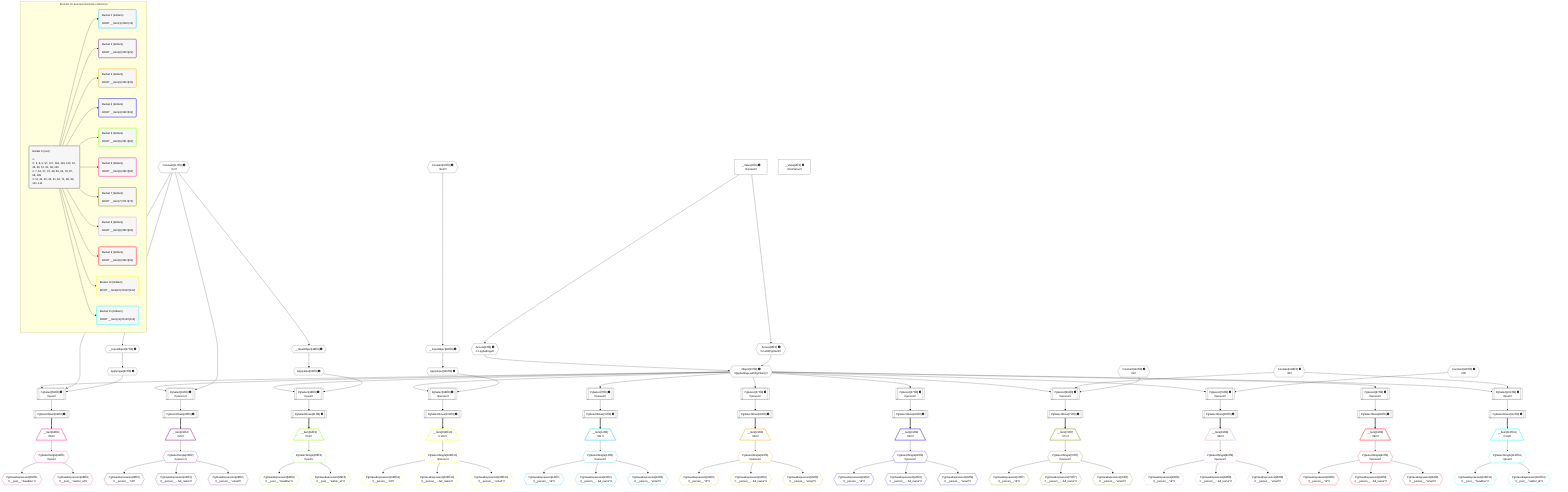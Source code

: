 %%{init: {'themeVariables': { 'fontSize': '12px'}}}%%
graph TD
    classDef path fill:#eee,stroke:#000,color:#000
    classDef plan fill:#fff,stroke-width:1px,color:#000
    classDef itemplan fill:#fff,stroke-width:2px,color:#000
    classDef unbatchedplan fill:#dff,stroke-width:1px,color:#000
    classDef sideeffectplan fill:#fcc,stroke-width:2px,color:#000
    classDef bucket fill:#f6f6f6,color:#000,stroke-width:2px,text-align:left


    %% plan dependencies
    PgSelect48[["PgSelect[48∈0] ➊<br />ᐸpostᐳ"]]:::plan
    Object10{{"Object[10∈0] ➊<br />ᐸ{pgSettings,withPgClient}ᐳ"}}:::plan
    ApplyInput50{{"ApplyInput[50∈0] ➊"}}:::plan
    Object10 & ApplyInput50 --> PgSelect48
    PgSelect59[["PgSelect[59∈0] ➊<br />ᐸpostᐳ"]]:::plan
    Constant117{{"Constant[117∈0] ➊<br />ᐸ2ᐳ"}}:::plan
    ApplyInput61{{"ApplyInput[61∈0] ➊"}}:::plan
    Object10 & Constant117 & ApplyInput61 --> PgSelect59
    PgSelect98[["PgSelect[98∈0] ➊<br />ᐸpersonᐳ"]]:::plan
    ApplyInput100{{"ApplyInput[100∈0] ➊"}}:::plan
    Object10 & ApplyInput100 --> PgSelect98
    PgSelect7[["PgSelect[7∈0] ➊<br />ᐸpersonᐳ"]]:::plan
    Object10 --> PgSelect7
    PgSelect18[["PgSelect[18∈0] ➊<br />ᐸpersonᐳ"]]:::plan
    Object10 & Constant117 --> PgSelect18
    PgSelect27[["PgSelect[27∈0] ➊<br />ᐸpersonᐳ"]]:::plan
    Object10 --> PgSelect27
    PgSelect37[["PgSelect[37∈0] ➊<br />ᐸpersonᐳ"]]:::plan
    Object10 --> PgSelect37
    PgSelect69[["PgSelect[69∈0] ➊<br />ᐸpersonᐳ"]]:::plan
    Constant118{{"Constant[118∈0] ➊<br />ᐸ3ᐳ"}}:::plan
    Constant119{{"Constant[119∈0] ➊<br />ᐸ1ᐳ"}}:::plan
    Object10 & Constant118 & Constant119 --> PgSelect69
    PgSelect78[["PgSelect[78∈0] ➊<br />ᐸpersonᐳ"]]:::plan
    Constant120{{"Constant[120∈0] ➊<br />ᐸ0ᐳ"}}:::plan
    Object10 & Constant120 --> PgSelect78
    PgSelect87[["PgSelect[87∈0] ➊<br />ᐸpersonᐳ"]]:::plan
    Object10 --> PgSelect87
    PgSelect109[["PgSelect[109∈0] ➊<br />ᐸpostᐳ"]]:::plan
    Object10 & Constant118 --> PgSelect109
    Access8{{"Access[8∈0] ➊<br />ᐸ2.pgSettingsᐳ"}}:::plan
    Access9{{"Access[9∈0] ➊<br />ᐸ2.withPgClientᐳ"}}:::plan
    Access8 & Access9 --> Object10
    __InputObject46{{"__InputObject[46∈0] ➊"}}:::plan
    Constant117 --> __InputObject46
    __InputObject57{{"__InputObject[57∈0] ➊"}}:::plan
    Constant117 --> __InputObject57
    __InputObject96{{"__InputObject[96∈0] ➊"}}:::plan
    Constant97{{"Constant[97∈0] ➊<br />ᐸnullᐳ"}}:::plan
    Constant97 --> __InputObject96
    __Value2["__Value[2∈0] ➊<br />ᐸcontextᐳ"]:::plan
    __Value2 --> Access8
    __Value2 --> Access9
    PgSelectRows11[["PgSelectRows[11∈0] ➊"]]:::plan
    PgSelect7 --> PgSelectRows11
    PgSelectRows20[["PgSelectRows[20∈0] ➊"]]:::plan
    PgSelect18 --> PgSelectRows20
    PgSelectRows30[["PgSelectRows[30∈0] ➊"]]:::plan
    PgSelect27 --> PgSelectRows30
    PgSelectRows40[["PgSelectRows[40∈0] ➊"]]:::plan
    PgSelect37 --> PgSelectRows40
    __InputObject46 --> ApplyInput50
    PgSelectRows51[["PgSelectRows[51∈0] ➊"]]:::plan
    PgSelect48 --> PgSelectRows51
    __InputObject57 --> ApplyInput61
    PgSelectRows62[["PgSelectRows[62∈0] ➊"]]:::plan
    PgSelect59 --> PgSelectRows62
    PgSelectRows71[["PgSelectRows[71∈0] ➊"]]:::plan
    PgSelect69 --> PgSelectRows71
    PgSelectRows80[["PgSelectRows[80∈0] ➊"]]:::plan
    PgSelect78 --> PgSelectRows80
    PgSelectRows90[["PgSelectRows[90∈0] ➊"]]:::plan
    PgSelect87 --> PgSelectRows90
    __InputObject96 --> ApplyInput100
    PgSelectRows101[["PgSelectRows[101∈0] ➊"]]:::plan
    PgSelect98 --> PgSelectRows101
    PgSelectRows112[["PgSelectRows[112∈0] ➊"]]:::plan
    PgSelect109 --> PgSelectRows112
    __Value4["__Value[4∈0] ➊<br />ᐸrootValueᐳ"]:::plan
    __Item12[/"__Item[12∈1]<br />ᐸ11ᐳ"\]:::itemplan
    PgSelectRows11 ==> __Item12
    PgSelectSingle13{{"PgSelectSingle[13∈1]<br />ᐸpersonᐳ"}}:::plan
    __Item12 --> PgSelectSingle13
    PgClassExpression14{{"PgClassExpression[14∈1]<br />ᐸ__person__.”id”ᐳ"}}:::plan
    PgSelectSingle13 --> PgClassExpression14
    PgClassExpression15{{"PgClassExpression[15∈1]<br />ᐸ__person__...full_name”ᐳ"}}:::plan
    PgSelectSingle13 --> PgClassExpression15
    PgClassExpression16{{"PgClassExpression[16∈1]<br />ᐸ__person__.”email”ᐳ"}}:::plan
    PgSelectSingle13 --> PgClassExpression16
    __Item21[/"__Item[21∈2]<br />ᐸ20ᐳ"\]:::itemplan
    PgSelectRows20 ==> __Item21
    PgSelectSingle22{{"PgSelectSingle[22∈2]<br />ᐸpersonᐳ"}}:::plan
    __Item21 --> PgSelectSingle22
    PgClassExpression23{{"PgClassExpression[23∈2]<br />ᐸ__person__.”id”ᐳ"}}:::plan
    PgSelectSingle22 --> PgClassExpression23
    PgClassExpression24{{"PgClassExpression[24∈2]<br />ᐸ__person__...full_name”ᐳ"}}:::plan
    PgSelectSingle22 --> PgClassExpression24
    PgClassExpression25{{"PgClassExpression[25∈2]<br />ᐸ__person__.”email”ᐳ"}}:::plan
    PgSelectSingle22 --> PgClassExpression25
    __Item31[/"__Item[31∈3]<br />ᐸ30ᐳ"\]:::itemplan
    PgSelectRows30 ==> __Item31
    PgSelectSingle32{{"PgSelectSingle[32∈3]<br />ᐸpersonᐳ"}}:::plan
    __Item31 --> PgSelectSingle32
    PgClassExpression33{{"PgClassExpression[33∈3]<br />ᐸ__person__.”id”ᐳ"}}:::plan
    PgSelectSingle32 --> PgClassExpression33
    PgClassExpression34{{"PgClassExpression[34∈3]<br />ᐸ__person__...full_name”ᐳ"}}:::plan
    PgSelectSingle32 --> PgClassExpression34
    PgClassExpression35{{"PgClassExpression[35∈3]<br />ᐸ__person__.”email”ᐳ"}}:::plan
    PgSelectSingle32 --> PgClassExpression35
    __Item41[/"__Item[41∈4]<br />ᐸ40ᐳ"\]:::itemplan
    PgSelectRows40 ==> __Item41
    PgSelectSingle42{{"PgSelectSingle[42∈4]<br />ᐸpersonᐳ"}}:::plan
    __Item41 --> PgSelectSingle42
    PgClassExpression43{{"PgClassExpression[43∈4]<br />ᐸ__person__.”id”ᐳ"}}:::plan
    PgSelectSingle42 --> PgClassExpression43
    PgClassExpression44{{"PgClassExpression[44∈4]<br />ᐸ__person__...full_name”ᐳ"}}:::plan
    PgSelectSingle42 --> PgClassExpression44
    PgClassExpression45{{"PgClassExpression[45∈4]<br />ᐸ__person__.”email”ᐳ"}}:::plan
    PgSelectSingle42 --> PgClassExpression45
    __Item52[/"__Item[52∈5]<br />ᐸ51ᐳ"\]:::itemplan
    PgSelectRows51 ==> __Item52
    PgSelectSingle53{{"PgSelectSingle[53∈5]<br />ᐸpostᐳ"}}:::plan
    __Item52 --> PgSelectSingle53
    PgClassExpression54{{"PgClassExpression[54∈5]<br />ᐸ__post__.”headline”ᐳ"}}:::plan
    PgSelectSingle53 --> PgClassExpression54
    PgClassExpression55{{"PgClassExpression[55∈5]<br />ᐸ__post__.”author_id”ᐳ"}}:::plan
    PgSelectSingle53 --> PgClassExpression55
    __Item63[/"__Item[63∈6]<br />ᐸ62ᐳ"\]:::itemplan
    PgSelectRows62 ==> __Item63
    PgSelectSingle64{{"PgSelectSingle[64∈6]<br />ᐸpostᐳ"}}:::plan
    __Item63 --> PgSelectSingle64
    PgClassExpression65{{"PgClassExpression[65∈6]<br />ᐸ__post__.”headline”ᐳ"}}:::plan
    PgSelectSingle64 --> PgClassExpression65
    PgClassExpression66{{"PgClassExpression[66∈6]<br />ᐸ__post__.”author_id”ᐳ"}}:::plan
    PgSelectSingle64 --> PgClassExpression66
    __Item72[/"__Item[72∈7]<br />ᐸ71ᐳ"\]:::itemplan
    PgSelectRows71 ==> __Item72
    PgSelectSingle73{{"PgSelectSingle[73∈7]<br />ᐸpersonᐳ"}}:::plan
    __Item72 --> PgSelectSingle73
    PgClassExpression74{{"PgClassExpression[74∈7]<br />ᐸ__person__.”id”ᐳ"}}:::plan
    PgSelectSingle73 --> PgClassExpression74
    PgClassExpression75{{"PgClassExpression[75∈7]<br />ᐸ__person__...full_name”ᐳ"}}:::plan
    PgSelectSingle73 --> PgClassExpression75
    PgClassExpression76{{"PgClassExpression[76∈7]<br />ᐸ__person__.”email”ᐳ"}}:::plan
    PgSelectSingle73 --> PgClassExpression76
    __Item81[/"__Item[81∈8]<br />ᐸ80ᐳ"\]:::itemplan
    PgSelectRows80 ==> __Item81
    PgSelectSingle82{{"PgSelectSingle[82∈8]<br />ᐸpersonᐳ"}}:::plan
    __Item81 --> PgSelectSingle82
    PgClassExpression83{{"PgClassExpression[83∈8]<br />ᐸ__person__.”id”ᐳ"}}:::plan
    PgSelectSingle82 --> PgClassExpression83
    PgClassExpression84{{"PgClassExpression[84∈8]<br />ᐸ__person__...full_name”ᐳ"}}:::plan
    PgSelectSingle82 --> PgClassExpression84
    PgClassExpression85{{"PgClassExpression[85∈8]<br />ᐸ__person__.”email”ᐳ"}}:::plan
    PgSelectSingle82 --> PgClassExpression85
    __Item91[/"__Item[91∈9]<br />ᐸ90ᐳ"\]:::itemplan
    PgSelectRows90 ==> __Item91
    PgSelectSingle92{{"PgSelectSingle[92∈9]<br />ᐸpersonᐳ"}}:::plan
    __Item91 --> PgSelectSingle92
    PgClassExpression93{{"PgClassExpression[93∈9]<br />ᐸ__person__.”id”ᐳ"}}:::plan
    PgSelectSingle92 --> PgClassExpression93
    PgClassExpression94{{"PgClassExpression[94∈9]<br />ᐸ__person__...full_name”ᐳ"}}:::plan
    PgSelectSingle92 --> PgClassExpression94
    PgClassExpression95{{"PgClassExpression[95∈9]<br />ᐸ__person__.”email”ᐳ"}}:::plan
    PgSelectSingle92 --> PgClassExpression95
    __Item102[/"__Item[102∈10]<br />ᐸ101ᐳ"\]:::itemplan
    PgSelectRows101 ==> __Item102
    PgSelectSingle103{{"PgSelectSingle[103∈10]<br />ᐸpersonᐳ"}}:::plan
    __Item102 --> PgSelectSingle103
    PgClassExpression104{{"PgClassExpression[104∈10]<br />ᐸ__person__.”id”ᐳ"}}:::plan
    PgSelectSingle103 --> PgClassExpression104
    PgClassExpression105{{"PgClassExpression[105∈10]<br />ᐸ__person__...full_name”ᐳ"}}:::plan
    PgSelectSingle103 --> PgClassExpression105
    PgClassExpression106{{"PgClassExpression[106∈10]<br />ᐸ__person__.”email”ᐳ"}}:::plan
    PgSelectSingle103 --> PgClassExpression106
    __Item113[/"__Item[113∈11]<br />ᐸ112ᐳ"\]:::itemplan
    PgSelectRows112 ==> __Item113
    PgSelectSingle114{{"PgSelectSingle[114∈11]<br />ᐸpostᐳ"}}:::plan
    __Item113 --> PgSelectSingle114
    PgClassExpression115{{"PgClassExpression[115∈11]<br />ᐸ__post__.”headline”ᐳ"}}:::plan
    PgSelectSingle114 --> PgClassExpression115
    PgClassExpression116{{"PgClassExpression[116∈11]<br />ᐸ__post__.”author_id”ᐳ"}}:::plan
    PgSelectSingle114 --> PgClassExpression116

    %% define steps

    subgraph "Buckets for queries/v4/simple-collections"
    Bucket0("Bucket 0 (root)<br /><br />1: <br />ᐳ: 6, 8, 9, 97, 117, 118, 119, 120, 10, 46, 50, 57, 61, 96, 100<br />2: 7, 18, 27, 37, 48, 59, 69, 78, 87, 98, 109<br />3: 11, 20, 30, 40, 51, 62, 71, 80, 90, 101, 112"):::bucket
    classDef bucket0 stroke:#696969
    class Bucket0,__Value2,__Value4,PgSelect7,Access8,Access9,Object10,PgSelectRows11,PgSelect18,PgSelectRows20,PgSelect27,PgSelectRows30,PgSelect37,PgSelectRows40,__InputObject46,PgSelect48,ApplyInput50,PgSelectRows51,__InputObject57,PgSelect59,ApplyInput61,PgSelectRows62,PgSelect69,PgSelectRows71,PgSelect78,PgSelectRows80,PgSelect87,PgSelectRows90,__InputObject96,Constant97,PgSelect98,ApplyInput100,PgSelectRows101,PgSelect109,PgSelectRows112,Constant117,Constant118,Constant119,Constant120 bucket0
    Bucket1("Bucket 1 (listItem)<br /><br />ROOT __Item{1}ᐸ11ᐳ[12]"):::bucket
    classDef bucket1 stroke:#00bfff
    class Bucket1,__Item12,PgSelectSingle13,PgClassExpression14,PgClassExpression15,PgClassExpression16 bucket1
    Bucket2("Bucket 2 (listItem)<br /><br />ROOT __Item{2}ᐸ20ᐳ[21]"):::bucket
    classDef bucket2 stroke:#7f007f
    class Bucket2,__Item21,PgSelectSingle22,PgClassExpression23,PgClassExpression24,PgClassExpression25 bucket2
    Bucket3("Bucket 3 (listItem)<br /><br />ROOT __Item{3}ᐸ30ᐳ[31]"):::bucket
    classDef bucket3 stroke:#ffa500
    class Bucket3,__Item31,PgSelectSingle32,PgClassExpression33,PgClassExpression34,PgClassExpression35 bucket3
    Bucket4("Bucket 4 (listItem)<br /><br />ROOT __Item{4}ᐸ40ᐳ[41]"):::bucket
    classDef bucket4 stroke:#0000ff
    class Bucket4,__Item41,PgSelectSingle42,PgClassExpression43,PgClassExpression44,PgClassExpression45 bucket4
    Bucket5("Bucket 5 (listItem)<br /><br />ROOT __Item{5}ᐸ51ᐳ[52]"):::bucket
    classDef bucket5 stroke:#7fff00
    class Bucket5,__Item52,PgSelectSingle53,PgClassExpression54,PgClassExpression55 bucket5
    Bucket6("Bucket 6 (listItem)<br /><br />ROOT __Item{6}ᐸ62ᐳ[63]"):::bucket
    classDef bucket6 stroke:#ff1493
    class Bucket6,__Item63,PgSelectSingle64,PgClassExpression65,PgClassExpression66 bucket6
    Bucket7("Bucket 7 (listItem)<br /><br />ROOT __Item{7}ᐸ71ᐳ[72]"):::bucket
    classDef bucket7 stroke:#808000
    class Bucket7,__Item72,PgSelectSingle73,PgClassExpression74,PgClassExpression75,PgClassExpression76 bucket7
    Bucket8("Bucket 8 (listItem)<br /><br />ROOT __Item{8}ᐸ80ᐳ[81]"):::bucket
    classDef bucket8 stroke:#dda0dd
    class Bucket8,__Item81,PgSelectSingle82,PgClassExpression83,PgClassExpression84,PgClassExpression85 bucket8
    Bucket9("Bucket 9 (listItem)<br /><br />ROOT __Item{9}ᐸ90ᐳ[91]"):::bucket
    classDef bucket9 stroke:#ff0000
    class Bucket9,__Item91,PgSelectSingle92,PgClassExpression93,PgClassExpression94,PgClassExpression95 bucket9
    Bucket10("Bucket 10 (listItem)<br /><br />ROOT __Item{10}ᐸ101ᐳ[102]"):::bucket
    classDef bucket10 stroke:#ffff00
    class Bucket10,__Item102,PgSelectSingle103,PgClassExpression104,PgClassExpression105,PgClassExpression106 bucket10
    Bucket11("Bucket 11 (listItem)<br /><br />ROOT __Item{11}ᐸ112ᐳ[113]"):::bucket
    classDef bucket11 stroke:#00ffff
    class Bucket11,__Item113,PgSelectSingle114,PgClassExpression115,PgClassExpression116 bucket11
    Bucket0 --> Bucket1 & Bucket2 & Bucket3 & Bucket4 & Bucket5 & Bucket6 & Bucket7 & Bucket8 & Bucket9 & Bucket10 & Bucket11
    end